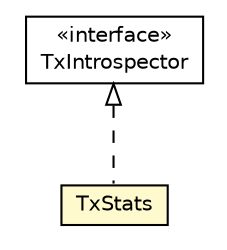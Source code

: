 #!/usr/local/bin/dot
#
# Class diagram 
# Generated by UMLGraph version 5.1 (http://www.umlgraph.org/)
#

digraph G {
	edge [fontname="Helvetica",fontsize=10,labelfontname="Helvetica",labelfontsize=10];
	node [fontname="Helvetica",fontsize=10,shape=plaintext];
	nodesep=0.25;
	ranksep=0.5;
	// pt.ist.fenixframework.txintrospector.TxStats
	c34209 [label=<<table title="pt.ist.fenixframework.txintrospector.TxStats" border="0" cellborder="1" cellspacing="0" cellpadding="2" port="p" bgcolor="lemonChiffon" href="./TxStats.html">
		<tr><td><table border="0" cellspacing="0" cellpadding="1">
<tr><td align="center" balign="center"> TxStats </td></tr>
		</table></td></tr>
		</table>>, fontname="Helvetica", fontcolor="black", fontsize=10.0];
	// pt.ist.fenixframework.txintrospector.TxIntrospector
	c34210 [label=<<table title="pt.ist.fenixframework.txintrospector.TxIntrospector" border="0" cellborder="1" cellspacing="0" cellpadding="2" port="p" href="./TxIntrospector.html">
		<tr><td><table border="0" cellspacing="0" cellpadding="1">
<tr><td align="center" balign="center"> &#171;interface&#187; </td></tr>
<tr><td align="center" balign="center"> TxIntrospector </td></tr>
		</table></td></tr>
		</table>>, fontname="Helvetica", fontcolor="black", fontsize=10.0];
	//pt.ist.fenixframework.txintrospector.TxStats implements pt.ist.fenixframework.txintrospector.TxIntrospector
	c34210:p -> c34209:p [dir=back,arrowtail=empty,style=dashed];
}


